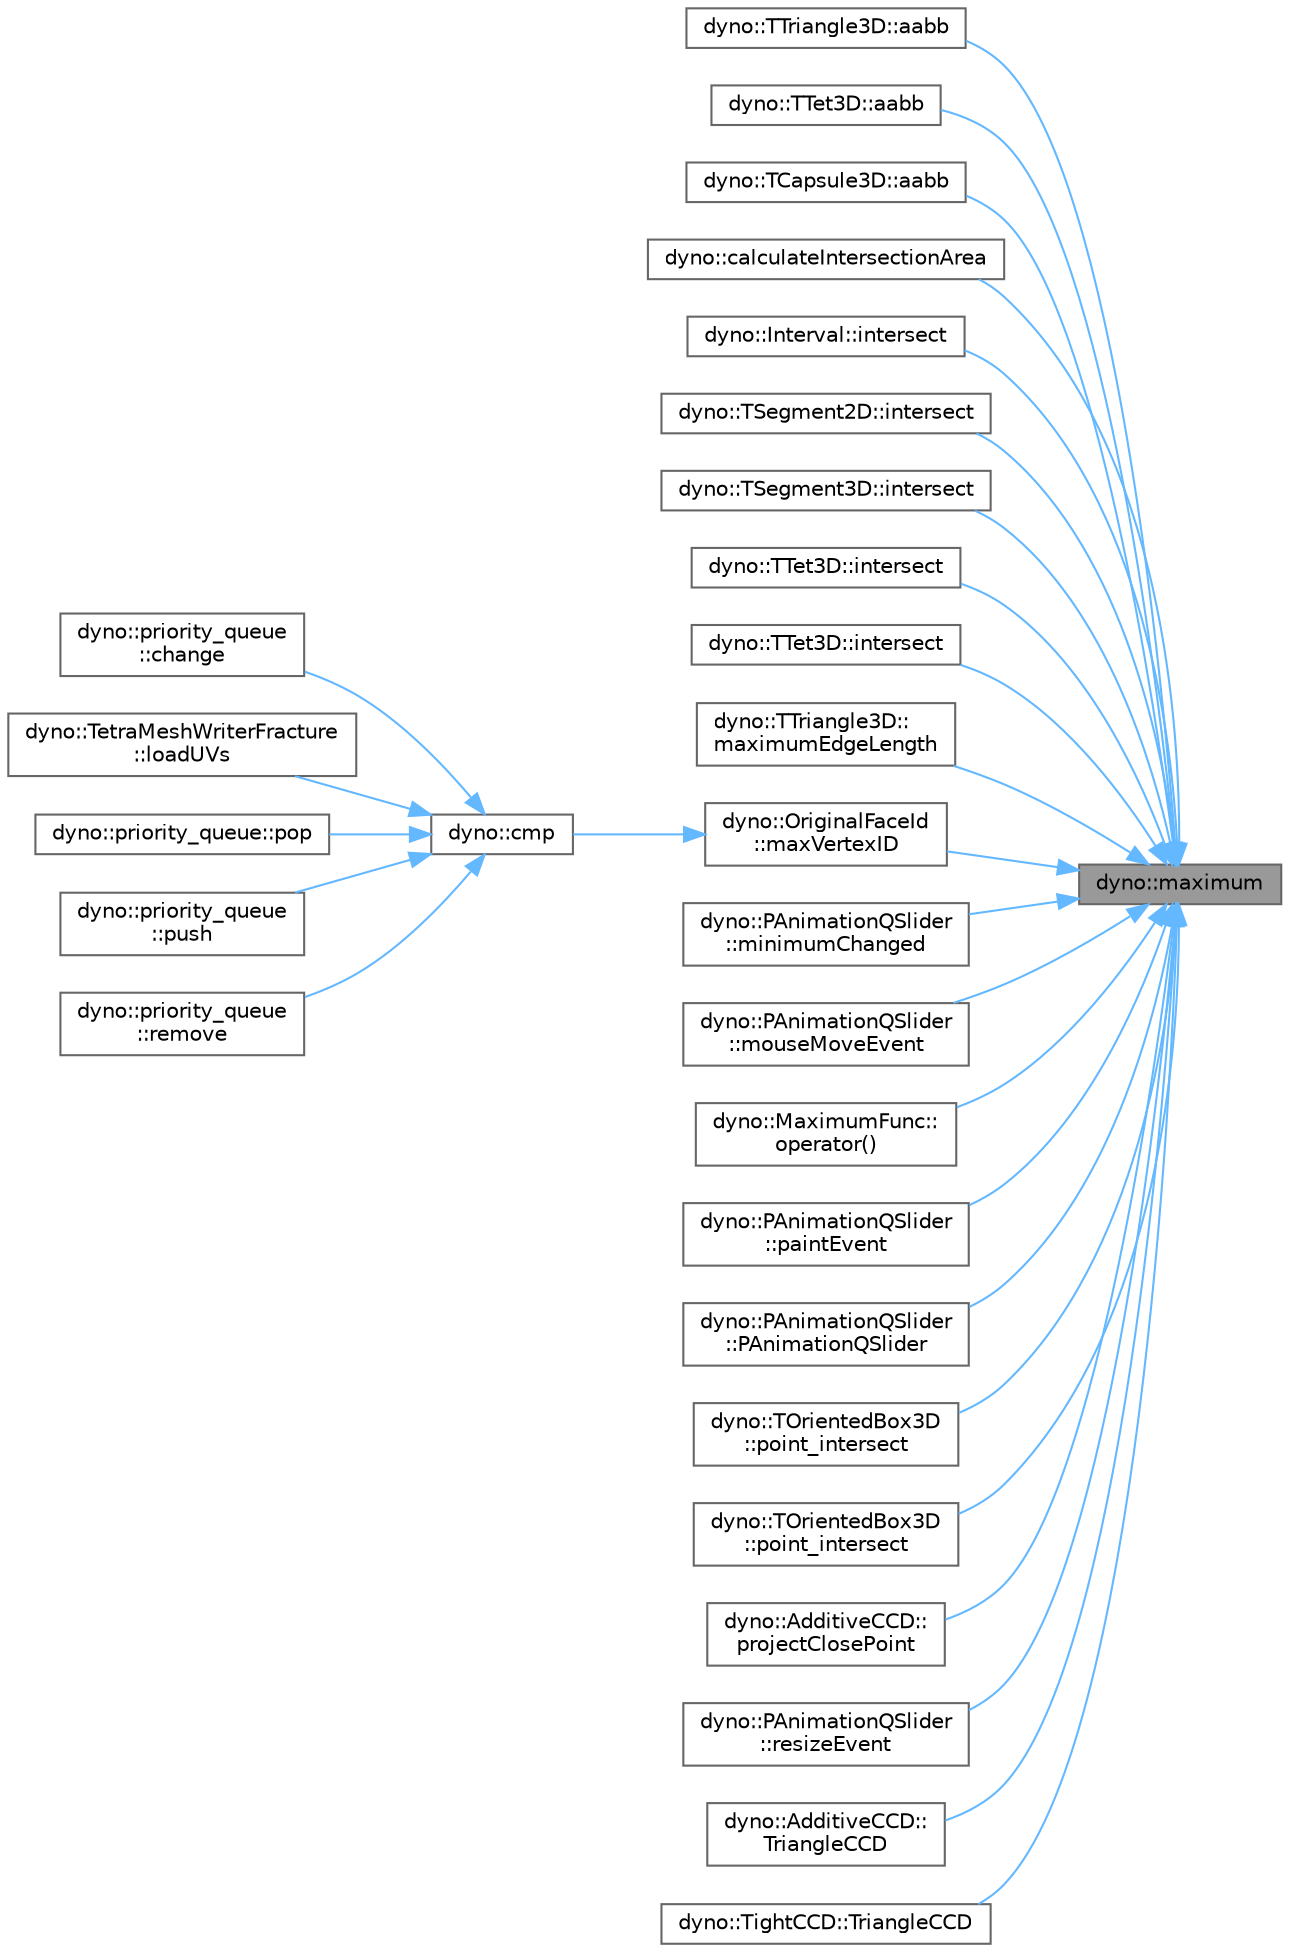 digraph "dyno::maximum"
{
 // LATEX_PDF_SIZE
  bgcolor="transparent";
  edge [fontname=Helvetica,fontsize=10,labelfontname=Helvetica,labelfontsize=10];
  node [fontname=Helvetica,fontsize=10,shape=box,height=0.2,width=0.4];
  rankdir="RL";
  Node1 [id="Node000001",label="dyno::maximum",height=0.2,width=0.4,color="gray40", fillcolor="grey60", style="filled", fontcolor="black",tooltip=" "];
  Node1 -> Node2 [id="edge1_Node000001_Node000002",dir="back",color="steelblue1",style="solid",tooltip=" "];
  Node2 [id="Node000002",label="dyno::TTriangle3D::aabb",height=0.2,width=0.4,color="grey40", fillcolor="white", style="filled",URL="$classdyno_1_1_t_triangle3_d.html#a1f8eb52e486378940caf7ab55b1b3ee6",tooltip=" "];
  Node1 -> Node3 [id="edge2_Node000001_Node000003",dir="back",color="steelblue1",style="solid",tooltip=" "];
  Node3 [id="Node000003",label="dyno::TTet3D::aabb",height=0.2,width=0.4,color="grey40", fillcolor="white", style="filled",URL="$classdyno_1_1_t_tet3_d.html#a7b2dcea757299bfb9818ed09d269fa9a",tooltip=" "];
  Node1 -> Node4 [id="edge3_Node000001_Node000004",dir="back",color="steelblue1",style="solid",tooltip=" "];
  Node4 [id="Node000004",label="dyno::TCapsule3D::aabb",height=0.2,width=0.4,color="grey40", fillcolor="white", style="filled",URL="$classdyno_1_1_t_capsule3_d.html#ac382a071ba74c95694ded6f3a5d1da67",tooltip=" "];
  Node1 -> Node5 [id="edge4_Node000001_Node000005",dir="back",color="steelblue1",style="solid",tooltip=" "];
  Node5 [id="Node000005",label="dyno::calculateIntersectionArea",height=0.2,width=0.4,color="grey40", fillcolor="white", style="filled",URL="$namespacedyno.html#a94de691fb290dd4ffeeab57cc41978d4",tooltip="Calculate the intersection area between a sphere and a triangle by using the domain decompsotion algo..."];
  Node1 -> Node6 [id="edge5_Node000001_Node000006",dir="back",color="steelblue1",style="solid",tooltip=" "];
  Node6 [id="Node000006",label="dyno::Interval::intersect",height=0.2,width=0.4,color="grey40", fillcolor="white", style="filled",URL="$classdyno_1_1_interval.html#aea3254bf7afc3c0a15a497e8beb27095",tooltip=" "];
  Node1 -> Node7 [id="edge6_Node000001_Node000007",dir="back",color="steelblue1",style="solid",tooltip=" "];
  Node7 [id="Node000007",label="dyno::TSegment2D::intersect",height=0.2,width=0.4,color="grey40", fillcolor="white", style="filled",URL="$classdyno_1_1_t_segment2_d.html#a66680de7e7d74d4865851b3aa222bf6f",tooltip=" "];
  Node1 -> Node8 [id="edge7_Node000001_Node000008",dir="back",color="steelblue1",style="solid",tooltip=" "];
  Node8 [id="Node000008",label="dyno::TSegment3D::intersect",height=0.2,width=0.4,color="grey40", fillcolor="white", style="filled",URL="$classdyno_1_1_t_segment3_d.html#a5a3306f31e3fe2e8c835911204c82f94",tooltip=" "];
  Node1 -> Node9 [id="edge8_Node000001_Node000009",dir="back",color="steelblue1",style="solid",tooltip=" "];
  Node9 [id="Node000009",label="dyno::TTet3D::intersect",height=0.2,width=0.4,color="grey40", fillcolor="white", style="filled",URL="$classdyno_1_1_t_tet3_d.html#a731c0e4f7b2843aa3522b4254dd19217",tooltip=" "];
  Node1 -> Node10 [id="edge9_Node000001_Node000010",dir="back",color="steelblue1",style="solid",tooltip=" "];
  Node10 [id="Node000010",label="dyno::TTet3D::intersect",height=0.2,width=0.4,color="grey40", fillcolor="white", style="filled",URL="$classdyno_1_1_t_tet3_d.html#aaf9f96368198be6e2a6daedff824b3d1",tooltip=" "];
  Node1 -> Node11 [id="edge10_Node000001_Node000011",dir="back",color="steelblue1",style="solid",tooltip=" "];
  Node11 [id="Node000011",label="dyno::TTriangle3D::\lmaximumEdgeLength",height=0.2,width=0.4,color="grey40", fillcolor="white", style="filled",URL="$classdyno_1_1_t_triangle3_d.html#a78881d86d4f7bbcdf1c4c7ade509a1d7",tooltip=" "];
  Node1 -> Node12 [id="edge11_Node000001_Node000012",dir="back",color="steelblue1",style="solid",tooltip=" "];
  Node12 [id="Node000012",label="dyno::OriginalFaceId\l::maxVertexID",height=0.2,width=0.4,color="grey40", fillcolor="white", style="filled",URL="$structdyno_1_1_original_face_id.html#a3f0f34c950b6e23a3100ead914d37d71",tooltip=" "];
  Node12 -> Node13 [id="edge12_Node000012_Node000013",dir="back",color="steelblue1",style="solid",tooltip=" "];
  Node13 [id="Node000013",label="dyno::cmp",height=0.2,width=0.4,color="grey40", fillcolor="white", style="filled",URL="$namespacedyno.html#ae382a13c8f997e6257c7f16e5622c608",tooltip=" "];
  Node13 -> Node14 [id="edge13_Node000013_Node000014",dir="back",color="steelblue1",style="solid",tooltip=" "];
  Node14 [id="Node000014",label="dyno::priority_queue\l::change",height=0.2,width=0.4,color="grey40", fillcolor="white", style="filled",URL="$classdyno_1_1priority__queue.html#a47f5e0ffc396e825250163db575b1523",tooltip=" "];
  Node13 -> Node15 [id="edge14_Node000013_Node000015",dir="back",color="steelblue1",style="solid",tooltip=" "];
  Node15 [id="Node000015",label="dyno::TetraMeshWriterFracture\l::loadUVs",height=0.2,width=0.4,color="grey40", fillcolor="white", style="filled",URL="$classdyno_1_1_tetra_mesh_writer_fracture.html#a29a2cc01a40c9804bd0f231bbcfcf0e4",tooltip=" "];
  Node13 -> Node16 [id="edge15_Node000013_Node000016",dir="back",color="steelblue1",style="solid",tooltip=" "];
  Node16 [id="Node000016",label="dyno::priority_queue::pop",height=0.2,width=0.4,color="grey40", fillcolor="white", style="filled",URL="$classdyno_1_1priority__queue.html#a61e80e0eaaf25b07c8a3b1d8e5576b52",tooltip=" "];
  Node13 -> Node17 [id="edge16_Node000013_Node000017",dir="back",color="steelblue1",style="solid",tooltip=" "];
  Node17 [id="Node000017",label="dyno::priority_queue\l::push",height=0.2,width=0.4,color="grey40", fillcolor="white", style="filled",URL="$classdyno_1_1priority__queue.html#aeaee3e85ca199920b8bb2922d21aa98d",tooltip=" "];
  Node13 -> Node18 [id="edge17_Node000013_Node000018",dir="back",color="steelblue1",style="solid",tooltip=" "];
  Node18 [id="Node000018",label="dyno::priority_queue\l::remove",height=0.2,width=0.4,color="grey40", fillcolor="white", style="filled",URL="$classdyno_1_1priority__queue.html#ae11f882f89f40410f5ac8f161ddefec0",tooltip=" "];
  Node1 -> Node19 [id="edge18_Node000001_Node000019",dir="back",color="steelblue1",style="solid",tooltip=" "];
  Node19 [id="Node000019",label="dyno::PAnimationQSlider\l::minimumChanged",height=0.2,width=0.4,color="grey40", fillcolor="white", style="filled",URL="$classdyno_1_1_p_animation_q_slider.html#a31382b683282d7a297c6f6b9f0d7b68d",tooltip=" "];
  Node1 -> Node20 [id="edge19_Node000001_Node000020",dir="back",color="steelblue1",style="solid",tooltip=" "];
  Node20 [id="Node000020",label="dyno::PAnimationQSlider\l::mouseMoveEvent",height=0.2,width=0.4,color="grey40", fillcolor="white", style="filled",URL="$classdyno_1_1_p_animation_q_slider.html#a2b4546a08033f4b3c3bcb12f689da0ca",tooltip=" "];
  Node1 -> Node21 [id="edge20_Node000001_Node000021",dir="back",color="steelblue1",style="solid",tooltip=" "];
  Node21 [id="Node000021",label="dyno::MaximumFunc::\loperator()",height=0.2,width=0.4,color="grey40", fillcolor="white", style="filled",URL="$structdyno_1_1_maximum_func.html#a82467122d91cc89ce69e6fb386d6ac9a",tooltip=" "];
  Node1 -> Node22 [id="edge21_Node000001_Node000022",dir="back",color="steelblue1",style="solid",tooltip=" "];
  Node22 [id="Node000022",label="dyno::PAnimationQSlider\l::paintEvent",height=0.2,width=0.4,color="grey40", fillcolor="white", style="filled",URL="$classdyno_1_1_p_animation_q_slider.html#a32e4a8a9dcffdfb5f582ee793233679a",tooltip=" "];
  Node1 -> Node23 [id="edge22_Node000001_Node000023",dir="back",color="steelblue1",style="solid",tooltip=" "];
  Node23 [id="Node000023",label="dyno::PAnimationQSlider\l::PAnimationQSlider",height=0.2,width=0.4,color="grey40", fillcolor="white", style="filled",URL="$classdyno_1_1_p_animation_q_slider.html#af4158ccfe891ee34604e4716482db25f",tooltip=" "];
  Node1 -> Node24 [id="edge23_Node000001_Node000024",dir="back",color="steelblue1",style="solid",tooltip=" "];
  Node24 [id="Node000024",label="dyno::TOrientedBox3D\l::point_intersect",height=0.2,width=0.4,color="grey40", fillcolor="white", style="filled",URL="$classdyno_1_1_t_oriented_box3_d.html#ad446fe98960d8cb96d46d56f6aa0c9ee",tooltip=" "];
  Node1 -> Node25 [id="edge24_Node000001_Node000025",dir="back",color="steelblue1",style="solid",tooltip=" "];
  Node25 [id="Node000025",label="dyno::TOrientedBox3D\l::point_intersect",height=0.2,width=0.4,color="grey40", fillcolor="white", style="filled",URL="$classdyno_1_1_t_oriented_box3_d.html#af7882c1514d2703a68c409a4d7e6a67c",tooltip=" "];
  Node1 -> Node26 [id="edge25_Node000001_Node000026",dir="back",color="steelblue1",style="solid",tooltip=" "];
  Node26 [id="Node000026",label="dyno::AdditiveCCD::\lprojectClosePoint",height=0.2,width=0.4,color="grey40", fillcolor="white", style="filled",URL="$classdyno_1_1_additive_c_c_d.html#adc58a103535478f6dd3b72025de6e6bf",tooltip="find the close point between two triangles, store their barycentric coordinates ordered as vertex."];
  Node1 -> Node27 [id="edge26_Node000001_Node000027",dir="back",color="steelblue1",style="solid",tooltip=" "];
  Node27 [id="Node000027",label="dyno::PAnimationQSlider\l::resizeEvent",height=0.2,width=0.4,color="grey40", fillcolor="white", style="filled",URL="$classdyno_1_1_p_animation_q_slider.html#af84039233f2c64a38a6ccce8d8d8308c",tooltip=" "];
  Node1 -> Node28 [id="edge27_Node000001_Node000028",dir="back",color="steelblue1",style="solid",tooltip=" "];
  Node28 [id="Node000028",label="dyno::AdditiveCCD::\lTriangleCCD",height=0.2,width=0.4,color="grey40", fillcolor="white", style="filled",URL="$classdyno_1_1_additive_c_c_d.html#a99c1bf3cc6965a1d493329d31b8587fc",tooltip="Do a continuous collision detection between two triangles."];
  Node1 -> Node29 [id="edge28_Node000001_Node000029",dir="back",color="steelblue1",style="solid",tooltip=" "];
  Node29 [id="Node000029",label="dyno::TightCCD::TriangleCCD",height=0.2,width=0.4,color="grey40", fillcolor="white", style="filled",URL="$classdyno_1_1_tight_c_c_d.html#ae27721170eea17ebdcee5c4d0c936ede",tooltip="Do a continuous collision detection between two triangles."];
}
